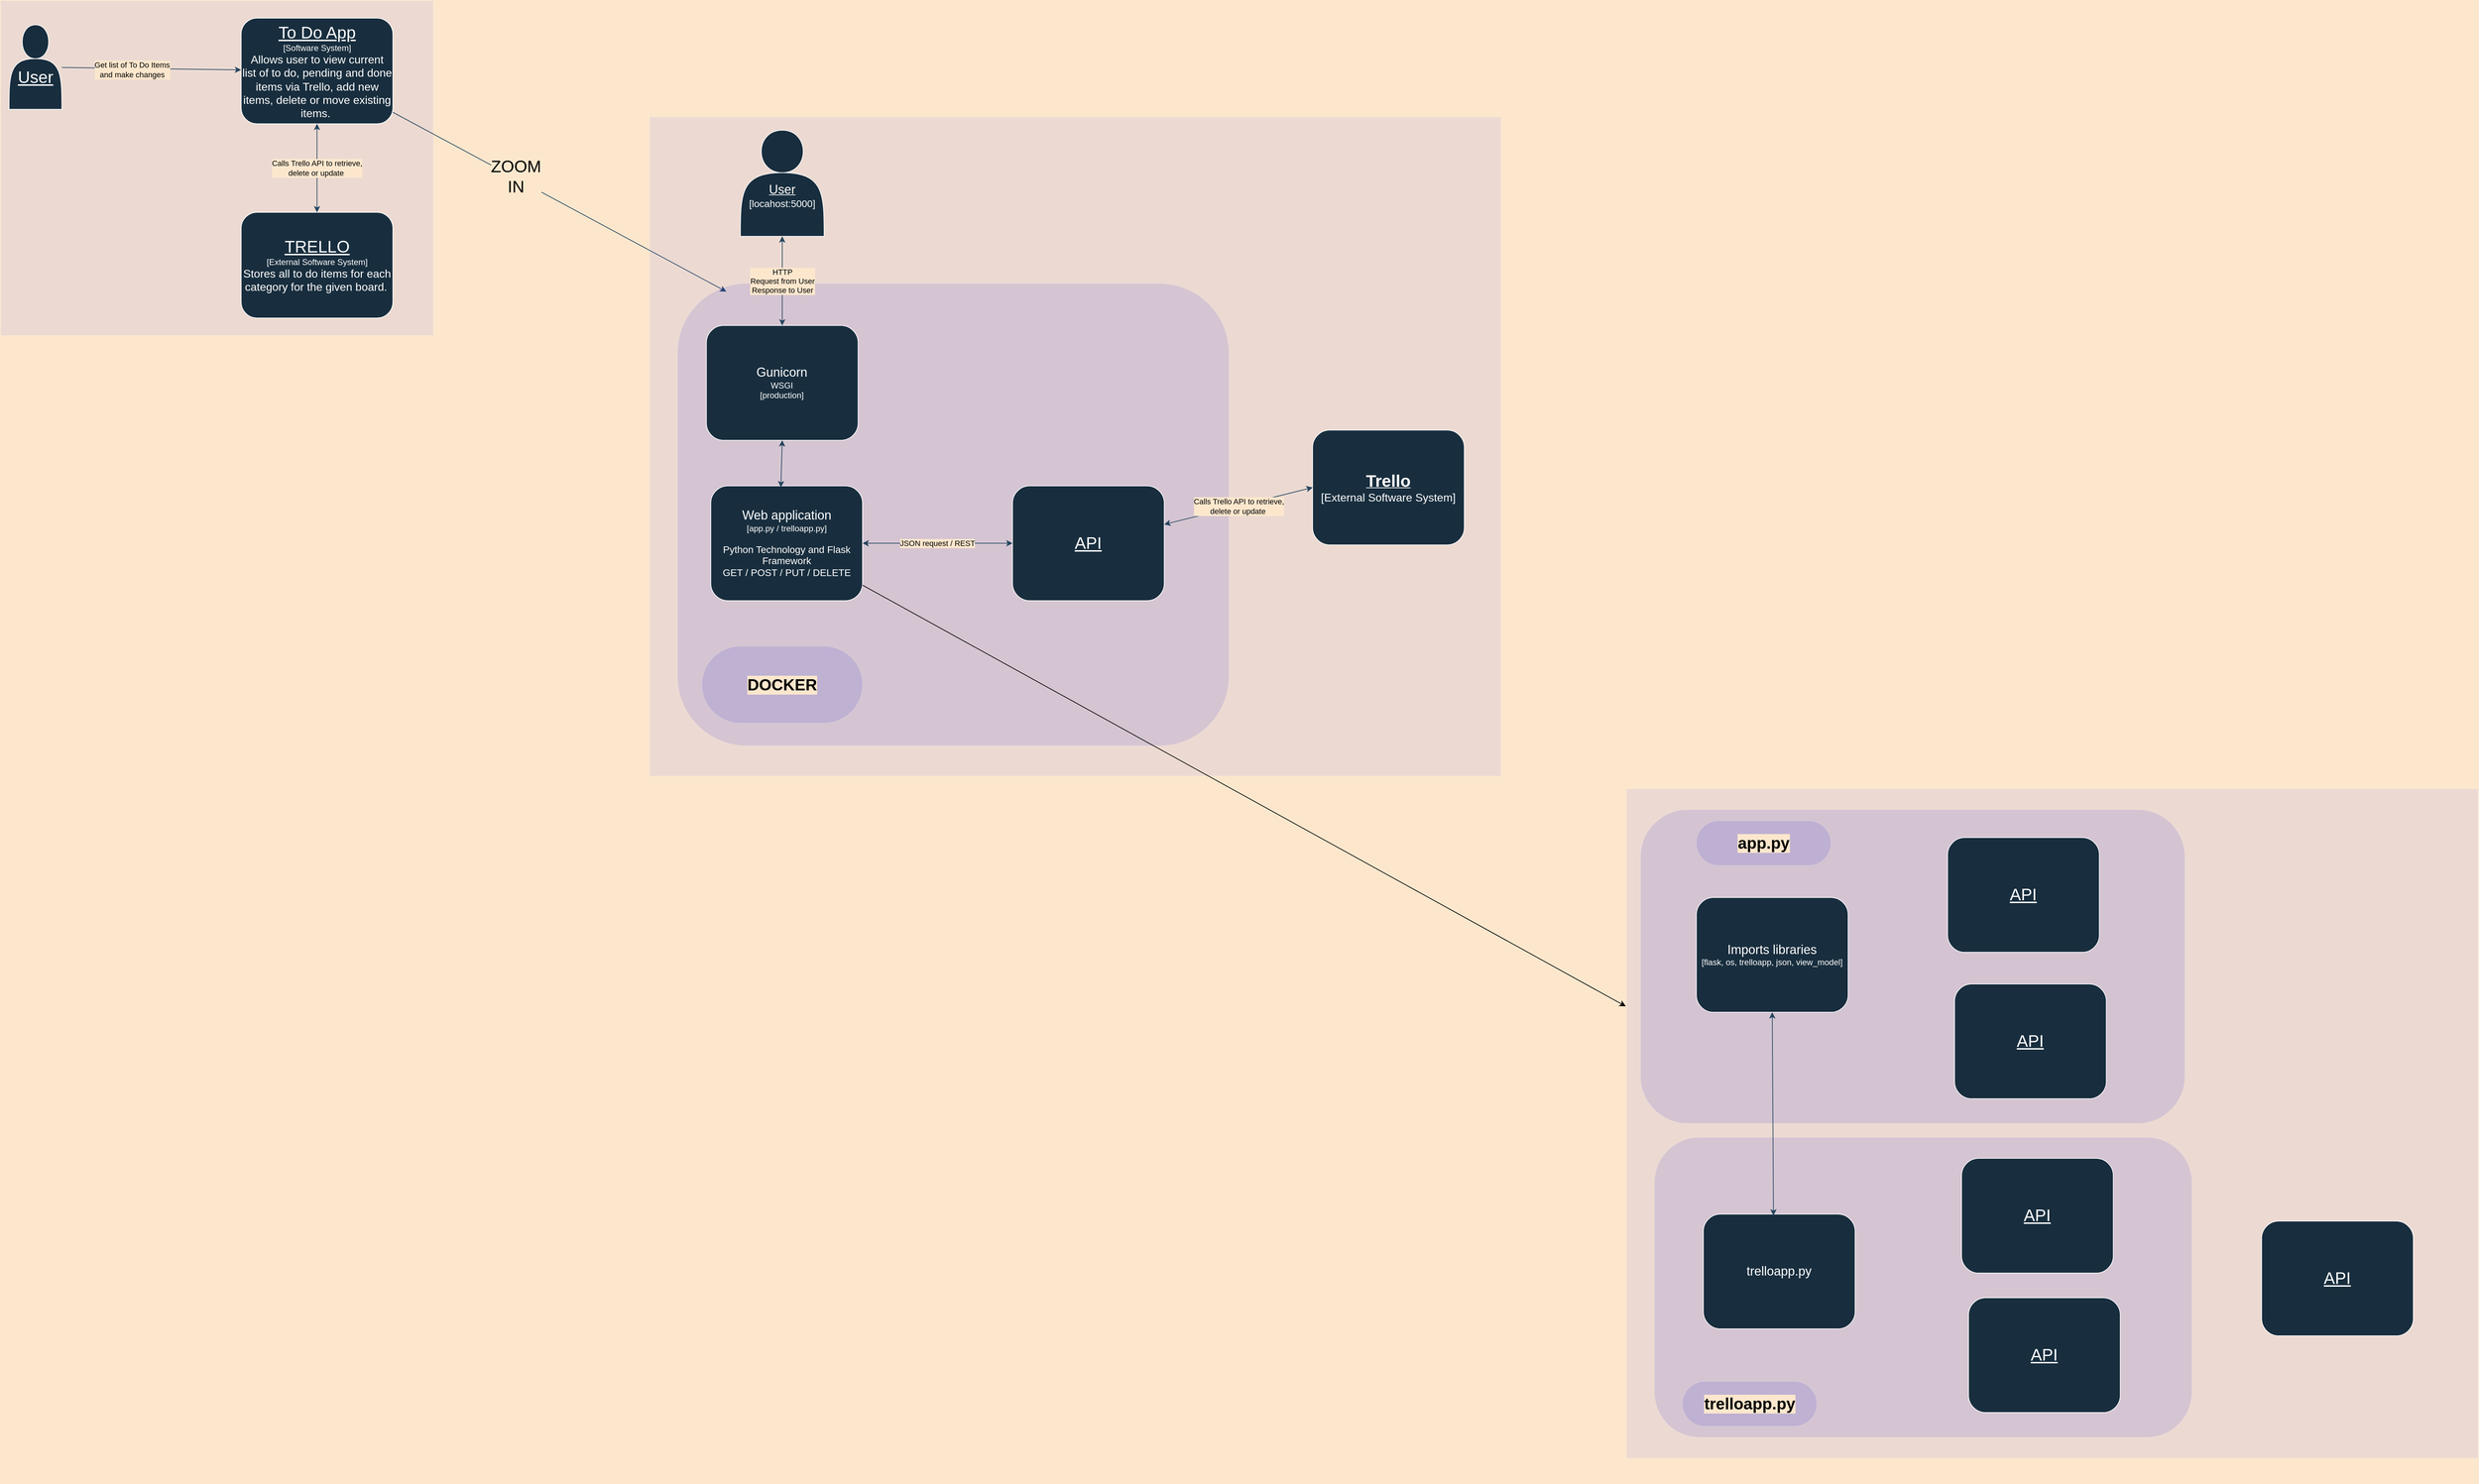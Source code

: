 <mxfile version="13.8.2" type="github">
  <diagram name="Page-1" id="6133507b-19e7-1e82-6fc7-422aa6c4b21f">
    <mxGraphModel dx="1643" dy="2995" grid="1" gridSize="10" guides="1" tooltips="1" connect="1" arrows="1" fold="1" page="1" pageScale="1" pageWidth="1100" pageHeight="850" background="#FCE7CD" math="0" shadow="0">
      <root>
        <mxCell id="0" />
        <mxCell id="1" parent="0" />
        <mxCell id="T8Wpe2ZxtMlLwS92TZOT-80" value="" style="group" parent="1" vertex="1" connectable="0">
          <mxGeometry x="2340" y="130" width="1270" height="956" as="geometry" />
        </mxCell>
        <mxCell id="T8Wpe2ZxtMlLwS92TZOT-81" value="" style="group" parent="T8Wpe2ZxtMlLwS92TZOT-80" vertex="1" connectable="0">
          <mxGeometry x="90" y="-40" width="1180" height="970" as="geometry" />
        </mxCell>
        <mxCell id="VyCpD4L54i-CCeLWorp6-8" value="" style="rounded=1;whiteSpace=wrap;html=1;labelBackgroundColor=#FCE7CD;strokeColor=#FFFFFF;gradientColor=none;fontColor=#FFFFFF;opacity=10;fillColor=#0000CC;" vertex="1" parent="T8Wpe2ZxtMlLwS92TZOT-81">
          <mxGeometry y="500" width="770" height="430" as="geometry" />
        </mxCell>
        <mxCell id="T8Wpe2ZxtMlLwS92TZOT-83" value="" style="rounded=0;whiteSpace=wrap;html=1;labelBackgroundColor=#FCE7CD;strokeColor=#FFFFFF;fontColor=#FFFFFF;opacity=10;fillColor=#6666FF;" parent="T8Wpe2ZxtMlLwS92TZOT-81" vertex="1">
          <mxGeometry x="-40" width="1220" height="960" as="geometry" />
        </mxCell>
        <mxCell id="T8Wpe2ZxtMlLwS92TZOT-82" value="" style="rounded=1;whiteSpace=wrap;html=1;labelBackgroundColor=#FCE7CD;strokeColor=#FFFFFF;gradientColor=none;fontColor=#FFFFFF;opacity=10;fillColor=#0000CC;" parent="T8Wpe2ZxtMlLwS92TZOT-81" vertex="1">
          <mxGeometry x="-20" y="30" width="780" height="450" as="geometry" />
        </mxCell>
        <mxCell id="T8Wpe2ZxtMlLwS92TZOT-85" value="&lt;font&gt;&lt;span style=&quot;font-size: 18px&quot;&gt;trelloapp.py&lt;/span&gt;&lt;br&gt;&lt;/font&gt;" style="whiteSpace=wrap;html=1;fillColor=#182E3E;strokeColor=#FFFFFF;fontColor=#FFFFFF;rounded=1;" parent="T8Wpe2ZxtMlLwS92TZOT-81" vertex="1">
          <mxGeometry x="69.999" y="610.004" width="217.421" height="164.543" as="geometry" />
        </mxCell>
        <mxCell id="T8Wpe2ZxtMlLwS92TZOT-87" value="&lt;font&gt;&lt;font style=&quot;font-size: 24px&quot;&gt;&lt;u&gt;API&lt;/u&gt;&lt;/font&gt;&lt;br&gt;&lt;/font&gt;" style="whiteSpace=wrap;html=1;fillColor=#182E3E;strokeColor=#FFFFFF;fontColor=#FFFFFF;rounded=1;" parent="T8Wpe2ZxtMlLwS92TZOT-81" vertex="1">
          <mxGeometry x="419.999" y="69.998" width="217.421" height="164.543" as="geometry" />
        </mxCell>
        <mxCell id="T8Wpe2ZxtMlLwS92TZOT-91" value="&lt;font&gt;&lt;span style=&quot;font-size: 18px&quot;&gt;Imports libraries&lt;br&gt;&lt;/span&gt;[flask, os, trelloapp, json, view_model]&lt;br&gt;&lt;/font&gt;" style="whiteSpace=wrap;html=1;fillColor=#182E3E;strokeColor=#FFFFFF;fontColor=#FFFFFF;rounded=1;" parent="T8Wpe2ZxtMlLwS92TZOT-81" vertex="1">
          <mxGeometry x="59.999" y="156.004" width="217.421" height="164.543" as="geometry" />
        </mxCell>
        <mxCell id="T8Wpe2ZxtMlLwS92TZOT-92" value="" style="endArrow=classic;startArrow=classic;html=1;strokeColor=#23445D;entryX=0.5;entryY=1;entryDx=0;entryDy=0;exitX=0.462;exitY=0.012;exitDx=0;exitDy=0;exitPerimeter=0;" parent="T8Wpe2ZxtMlLwS92TZOT-81" source="T8Wpe2ZxtMlLwS92TZOT-85" target="T8Wpe2ZxtMlLwS92TZOT-91" edge="1">
          <mxGeometry width="50" height="50" relative="1" as="geometry">
            <mxPoint x="279.999" y="576.184" as="sourcePoint" />
            <mxPoint x="280.0" y="439.998" as="targetPoint" />
          </mxGeometry>
        </mxCell>
        <mxCell id="VyCpD4L54i-CCeLWorp6-3" value="&lt;font&gt;&lt;font style=&quot;font-size: 24px&quot;&gt;&lt;u&gt;API&lt;/u&gt;&lt;/font&gt;&lt;br&gt;&lt;/font&gt;" style="whiteSpace=wrap;html=1;fillColor=#182E3E;strokeColor=#FFFFFF;fontColor=#FFFFFF;rounded=1;" vertex="1" parent="T8Wpe2ZxtMlLwS92TZOT-81">
          <mxGeometry x="869.999" y="619.998" width="217.421" height="164.543" as="geometry" />
        </mxCell>
        <mxCell id="VyCpD4L54i-CCeLWorp6-4" value="&lt;font&gt;&lt;font style=&quot;font-size: 24px&quot;&gt;&lt;u&gt;API&lt;/u&gt;&lt;/font&gt;&lt;br&gt;&lt;/font&gt;" style="whiteSpace=wrap;html=1;fillColor=#182E3E;strokeColor=#FFFFFF;fontColor=#FFFFFF;rounded=1;" vertex="1" parent="T8Wpe2ZxtMlLwS92TZOT-81">
          <mxGeometry x="429.999" y="279.998" width="217.421" height="164.543" as="geometry" />
        </mxCell>
        <mxCell id="VyCpD4L54i-CCeLWorp6-5" value="&lt;font&gt;&lt;font style=&quot;font-size: 24px&quot;&gt;&lt;u&gt;API&lt;/u&gt;&lt;/font&gt;&lt;br&gt;&lt;/font&gt;" style="whiteSpace=wrap;html=1;fillColor=#182E3E;strokeColor=#FFFFFF;fontColor=#FFFFFF;rounded=1;" vertex="1" parent="T8Wpe2ZxtMlLwS92TZOT-81">
          <mxGeometry x="439.999" y="529.998" width="217.421" height="164.543" as="geometry" />
        </mxCell>
        <mxCell id="VyCpD4L54i-CCeLWorp6-6" value="&lt;font&gt;&lt;font style=&quot;font-size: 24px&quot;&gt;&lt;u&gt;API&lt;/u&gt;&lt;/font&gt;&lt;br&gt;&lt;/font&gt;" style="whiteSpace=wrap;html=1;fillColor=#182E3E;strokeColor=#FFFFFF;fontColor=#FFFFFF;rounded=1;" vertex="1" parent="T8Wpe2ZxtMlLwS92TZOT-81">
          <mxGeometry x="449.999" y="729.998" width="217.421" height="164.543" as="geometry" />
        </mxCell>
        <mxCell id="VyCpD4L54i-CCeLWorp6-7" value="&lt;font style=&quot;font-size: 23px&quot; color=&quot;#000000&quot;&gt;&lt;b&gt;app.py&lt;/b&gt;&lt;/font&gt;" style="rounded=1;whiteSpace=wrap;html=1;labelBackgroundColor=#FCE7CD;strokeColor=#FFFFFF;fillColor=#0000CC;gradientColor=none;fontColor=#FFFFFF;opacity=10;arcSize=50;" vertex="1" parent="T8Wpe2ZxtMlLwS92TZOT-81">
          <mxGeometry x="60" y="46" width="192.58" height="64" as="geometry" />
        </mxCell>
        <mxCell id="VyCpD4L54i-CCeLWorp6-9" value="&lt;font style=&quot;font-size: 23px&quot; color=&quot;#000000&quot;&gt;&lt;b&gt;trelloapp.py&lt;/b&gt;&lt;/font&gt;" style="rounded=1;whiteSpace=wrap;html=1;labelBackgroundColor=#FCE7CD;strokeColor=#FFFFFF;fillColor=#0000CC;gradientColor=none;fontColor=#FFFFFF;opacity=10;arcSize=50;" vertex="1" parent="T8Wpe2ZxtMlLwS92TZOT-81">
          <mxGeometry x="40" y="850" width="192.58" height="64" as="geometry" />
        </mxCell>
        <mxCell id="T8Wpe2ZxtMlLwS92TZOT-49" value="" style="group" parent="1" vertex="1" connectable="0">
          <mxGeometry x="60" y="-1040" width="620" height="480" as="geometry" />
        </mxCell>
        <mxCell id="T8Wpe2ZxtMlLwS92TZOT-48" value="" style="rounded=0;whiteSpace=wrap;html=1;labelBackgroundColor=#FCE7CD;strokeColor=#FFFFFF;fontColor=#FFFFFF;opacity=10;fillColor=#6666FF;" parent="T8Wpe2ZxtMlLwS92TZOT-49" vertex="1">
          <mxGeometry width="620" height="480" as="geometry" />
        </mxCell>
        <mxCell id="T8Wpe2ZxtMlLwS92TZOT-47" value="" style="group" parent="T8Wpe2ZxtMlLwS92TZOT-49" vertex="1" connectable="0">
          <mxGeometry x="12" y="25" width="550" height="430" as="geometry" />
        </mxCell>
        <mxCell id="T8Wpe2ZxtMlLwS92TZOT-30" value="" style="group;labelBorderColor=none;labelBackgroundColor=none;glass=0;opacity=0;fontColor=#FFFFFF;rounded=1;" parent="T8Wpe2ZxtMlLwS92TZOT-47" vertex="1" connectable="0">
          <mxGeometry y="9.605" width="406.484" height="393.801" as="geometry" />
        </mxCell>
        <mxCell id="T8Wpe2ZxtMlLwS92TZOT-28" value="&lt;font&gt;&lt;br&gt;&lt;u style=&quot;font-size: 24px&quot;&gt;&lt;br&gt;User&lt;/u&gt;&lt;br&gt;&lt;br&gt;&lt;/font&gt;" style="shape=actor;whiteSpace=wrap;html=1;fillColor=#182E3E;strokeColor=#FFFFFF;fontColor=#FFFFFF;rounded=1;" parent="T8Wpe2ZxtMlLwS92TZOT-30" vertex="1">
          <mxGeometry width="75.625" height="121.169" as="geometry" />
        </mxCell>
        <mxCell id="T8Wpe2ZxtMlLwS92TZOT-26" value="&lt;font&gt;&lt;u style=&quot;font-size: 24px&quot;&gt;To Do App&lt;br&gt;&lt;/u&gt;[Software System]&lt;br&gt;&lt;font style=&quot;font-size: 16px&quot;&gt;Allows user to view current &lt;br&gt;list of to do, pending and done items via Trello, add new items, delete or move existing items.&amp;nbsp;&lt;/font&gt;&lt;br&gt;&lt;/font&gt;" style="whiteSpace=wrap;html=1;fillColor=#182E3E;strokeColor=#FFFFFF;fontColor=#FFFFFF;rounded=1;" parent="T8Wpe2ZxtMlLwS92TZOT-47" vertex="1">
          <mxGeometry x="332.579" width="217.421" height="151.462" as="geometry" />
        </mxCell>
        <mxCell id="T8Wpe2ZxtMlLwS92TZOT-29" value="&lt;font&gt;&lt;font style=&quot;font-size: 24px&quot;&gt;&lt;u&gt;TRELLO&lt;/u&gt;&lt;/font&gt;&lt;br&gt;&lt;u style=&quot;font-size: 12px&quot;&gt;[&lt;/u&gt;External&amp;nbsp;&lt;span style=&quot;font-size: 12px&quot;&gt;Software System&lt;/span&gt;&lt;u style=&quot;font-size: 12px&quot;&gt;]&lt;/u&gt;&lt;br&gt;&lt;font style=&quot;font-size: 16px&quot;&gt;Stores all to do items for each category for the given board.&lt;/font&gt;&lt;/font&gt;&lt;font style=&quot;font-size: 12px&quot;&gt;&amp;nbsp;&lt;br&gt;&lt;/font&gt;" style="whiteSpace=wrap;html=1;fillColor=#182E3E;strokeColor=#FFFFFF;fontColor=#FFFFFF;rounded=1;" parent="T8Wpe2ZxtMlLwS92TZOT-47" vertex="1">
          <mxGeometry x="332.579" y="278.538" width="217.421" height="151.462" as="geometry" />
        </mxCell>
        <mxCell id="T8Wpe2ZxtMlLwS92TZOT-35" value="Calls Trello API to retrieve, &lt;br&gt;delete or update&amp;nbsp;" style="endArrow=classic;startArrow=classic;html=1;strokeColor=#23445D;labelBackgroundColor=#FCE7CD;entryX=0.5;entryY=1;entryDx=0;entryDy=0;" parent="T8Wpe2ZxtMlLwS92TZOT-47" source="T8Wpe2ZxtMlLwS92TZOT-29" target="T8Wpe2ZxtMlLwS92TZOT-26" edge="1">
          <mxGeometry width="50" height="50" relative="1" as="geometry">
            <mxPoint x="441.589" y="288.147" as="sourcePoint" />
            <mxPoint x="219.355" y="151.462" as="targetPoint" />
          </mxGeometry>
        </mxCell>
        <mxCell id="T8Wpe2ZxtMlLwS92TZOT-31" value="" style="endArrow=classic;html=1;strokeColor=#23445D;labelBackgroundColor=#FCE7CD;" parent="T8Wpe2ZxtMlLwS92TZOT-47" source="T8Wpe2ZxtMlLwS92TZOT-28" target="T8Wpe2ZxtMlLwS92TZOT-26" edge="1">
          <mxGeometry width="50" height="50" relative="1" as="geometry">
            <mxPoint x="73.906" y="73.958" as="sourcePoint" />
            <mxPoint x="122.89" y="20.195" as="targetPoint" />
          </mxGeometry>
        </mxCell>
        <mxCell id="T8Wpe2ZxtMlLwS92TZOT-46" value="&lt;span style=&quot;&quot;&gt;&lt;span style=&quot;color: rgb(0 , 0 , 0)&quot;&gt;Get list of To Do Items&lt;/span&gt;&lt;br style=&quot;color: rgb(0 , 0 , 0)&quot;&gt;&lt;span style=&quot;color: rgb(0 , 0 , 0)&quot;&gt;and make changes&lt;/span&gt;&lt;/span&gt;" style="edgeLabel;html=1;align=center;verticalAlign=middle;resizable=0;points=[];fontColor=#FFFFFF;rounded=1;labelBackgroundColor=#FCE7CD;" parent="T8Wpe2ZxtMlLwS92TZOT-31" vertex="1" connectable="0">
          <mxGeometry x="-0.222" y="-2" relative="1" as="geometry">
            <mxPoint as="offset" />
          </mxGeometry>
        </mxCell>
        <mxCell id="T8Wpe2ZxtMlLwS92TZOT-94" value="" style="endArrow=classic;html=1;labelBackgroundColor=#FCE7CD;strokeColor=#23445D;entryX=0.09;entryY=0.265;entryDx=0;entryDy=0;entryPerimeter=0;" parent="T8Wpe2ZxtMlLwS92TZOT-49" target="T8Wpe2ZxtMlLwS92TZOT-59" edge="1">
          <mxGeometry width="50" height="50" relative="1" as="geometry">
            <mxPoint x="562" y="160" as="sourcePoint" />
            <mxPoint x="612" y="110" as="targetPoint" />
          </mxGeometry>
        </mxCell>
        <mxCell id="T8Wpe2ZxtMlLwS92TZOT-95" value="&lt;font style=&quot;font-size: 24px&quot; color=&quot;#000000&quot;&gt;ZOOM&lt;br&gt;IN&lt;br&gt;&lt;/font&gt;" style="edgeLabel;html=1;align=center;verticalAlign=middle;resizable=0;points=[];fontColor=#FFFFFF;labelBackgroundColor=#FCE7CD;" parent="T8Wpe2ZxtMlLwS92TZOT-94" vertex="1" connectable="0">
          <mxGeometry x="-0.265" y="3" relative="1" as="geometry">
            <mxPoint x="-1" as="offset" />
          </mxGeometry>
        </mxCell>
        <mxCell id="T8Wpe2ZxtMlLwS92TZOT-79" value="" style="group;labelBorderColor=none;" parent="1" vertex="1" connectable="0">
          <mxGeometry x="1030" y="-884.23" width="1180" height="956" as="geometry" />
        </mxCell>
        <mxCell id="T8Wpe2ZxtMlLwS92TZOT-50" value="" style="group" parent="T8Wpe2ZxtMlLwS92TZOT-79" vertex="1" connectable="0">
          <mxGeometry x="10" width="1180" height="956" as="geometry" />
        </mxCell>
        <mxCell id="T8Wpe2ZxtMlLwS92TZOT-69" value="" style="rounded=1;whiteSpace=wrap;html=1;labelBackgroundColor=#FCE7CD;strokeColor=#FFFFFF;gradientColor=none;fontColor=#FFFFFF;opacity=10;fillColor=#0000CC;" parent="T8Wpe2ZxtMlLwS92TZOT-50" vertex="1">
          <mxGeometry x="-10" y="249.862" width="790" height="662.682" as="geometry" />
        </mxCell>
        <mxCell id="T8Wpe2ZxtMlLwS92TZOT-59" value="" style="rounded=0;whiteSpace=wrap;html=1;labelBackgroundColor=#FCE7CD;strokeColor=#FFFFFF;fontColor=#FFFFFF;opacity=10;fillColor=#6666FF;" parent="T8Wpe2ZxtMlLwS92TZOT-50" vertex="1">
          <mxGeometry x="-50" y="10.862" width="1220" height="945.136" as="geometry" />
        </mxCell>
        <mxCell id="T8Wpe2ZxtMlLwS92TZOT-53" value="&lt;font&gt;&lt;br&gt;&lt;u&gt;&lt;br&gt;&lt;font style=&quot;font-size: 18px&quot;&gt;&lt;br&gt;User&lt;/font&gt;&lt;br&gt;&lt;/u&gt;&lt;font style=&quot;font-size: 14px&quot;&gt;[locahost:5000]&lt;/font&gt;&lt;br&gt;&lt;br&gt;&lt;/font&gt;" style="shape=actor;whiteSpace=wrap;html=1;fillColor=#182E3E;strokeColor=#FFFFFF;fontColor=#FFFFFF;rounded=1;" parent="T8Wpe2ZxtMlLwS92TZOT-50" vertex="1">
          <mxGeometry x="80" y="29.997" width="120" height="152.091" as="geometry" />
        </mxCell>
        <mxCell id="T8Wpe2ZxtMlLwS92TZOT-54" value="&lt;font&gt;&lt;font style=&quot;font-size: 18px&quot;&gt;Web application&lt;br&gt;&lt;/font&gt;[app.py / trelloapp.py]&lt;br&gt;&lt;br&gt;&lt;span style=&quot;font-size: 14px&quot;&gt;Python Technology and Flask Framework&lt;/span&gt;&lt;br&gt;&lt;span style=&quot;font-size: 14px&quot;&gt;GET / POST / PUT / DELETE&lt;/span&gt;&lt;br&gt;&lt;/font&gt;" style="whiteSpace=wrap;html=1;fillColor=#182E3E;strokeColor=#FFFFFF;fontColor=#FFFFFF;rounded=1;labelBorderColor=none;" parent="T8Wpe2ZxtMlLwS92TZOT-50" vertex="1">
          <mxGeometry x="37.579" y="540.004" width="217.421" height="164.543" as="geometry" />
        </mxCell>
        <mxCell id="T8Wpe2ZxtMlLwS92TZOT-56" value="JSON request / REST" style="endArrow=classic;startArrow=classic;html=1;strokeColor=#23445D;labelBackgroundColor=#FCE7CD;" parent="T8Wpe2ZxtMlLwS92TZOT-50" source="T8Wpe2ZxtMlLwS92TZOT-55" target="T8Wpe2ZxtMlLwS92TZOT-54" edge="1">
          <mxGeometry width="50" height="50" relative="1" as="geometry">
            <mxPoint x="433.589" y="313.032" as="sourcePoint" />
            <mxPoint x="211.355" y="164.543" as="targetPoint" />
          </mxGeometry>
        </mxCell>
        <mxCell id="T8Wpe2ZxtMlLwS92TZOT-55" value="&lt;font&gt;&lt;font style=&quot;font-size: 24px&quot;&gt;&lt;u&gt;API&lt;/u&gt;&lt;/font&gt;&lt;br&gt;&lt;/font&gt;" style="whiteSpace=wrap;html=1;fillColor=#182E3E;strokeColor=#FFFFFF;fontColor=#FFFFFF;rounded=1;" parent="T8Wpe2ZxtMlLwS92TZOT-50" vertex="1">
          <mxGeometry x="469.999" y="540.008" width="217.421" height="164.543" as="geometry" />
        </mxCell>
        <mxCell id="T8Wpe2ZxtMlLwS92TZOT-64" value="&lt;font&gt;&lt;b&gt;&lt;u&gt;&lt;font style=&quot;font-size: 24px&quot;&gt;Trello&lt;/font&gt;&lt;/u&gt;&lt;/b&gt;&lt;br&gt;&lt;font style=&quot;font-size: 16px&quot;&gt;[External Software System]&lt;/font&gt;&lt;br&gt;&lt;/font&gt;" style="whiteSpace=wrap;html=1;fillColor=#182E3E;strokeColor=#FFFFFF;fontColor=#FFFFFF;rounded=1;" parent="T8Wpe2ZxtMlLwS92TZOT-50" vertex="1">
          <mxGeometry x="899.999" y="460.0" width="217.421" height="164.543" as="geometry" />
        </mxCell>
        <mxCell id="T8Wpe2ZxtMlLwS92TZOT-66" value="Calls Trello API to retrieve, &lt;br&gt;delete or update&amp;nbsp;" style="endArrow=classic;startArrow=classic;html=1;strokeColor=#23445D;labelBackgroundColor=#FCE7CD;exitX=0;exitY=0.5;exitDx=0;exitDy=0;" parent="T8Wpe2ZxtMlLwS92TZOT-50" source="T8Wpe2ZxtMlLwS92TZOT-64" target="T8Wpe2ZxtMlLwS92TZOT-55" edge="1">
          <mxGeometry width="50" height="50" relative="1" as="geometry">
            <mxPoint x="920.579" y="320.727" as="sourcePoint" />
            <mxPoint x="680" y="320.728" as="targetPoint" />
          </mxGeometry>
        </mxCell>
        <mxCell id="T8Wpe2ZxtMlLwS92TZOT-70" value="&lt;font style=&quot;font-size: 23px&quot; color=&quot;#000000&quot;&gt;&lt;b&gt;DOCKER&lt;/b&gt;&lt;/font&gt;" style="rounded=1;whiteSpace=wrap;html=1;labelBackgroundColor=#FCE7CD;strokeColor=#FFFFFF;fillColor=#0000CC;gradientColor=none;fontColor=#FFFFFF;opacity=10;arcSize=50;" parent="T8Wpe2ZxtMlLwS92TZOT-50" vertex="1">
          <mxGeometry x="25" y="770" width="230" height="110" as="geometry" />
        </mxCell>
        <mxCell id="T8Wpe2ZxtMlLwS92TZOT-72" value="&lt;font&gt;&lt;span style=&quot;font-size: 18px&quot;&gt;Gunicorn&lt;br&gt;&lt;/span&gt;WSGI&lt;br&gt;[production]&lt;br&gt;&lt;/font&gt;" style="whiteSpace=wrap;html=1;fillColor=#182E3E;strokeColor=#FFFFFF;fontColor=#FFFFFF;rounded=1;" parent="T8Wpe2ZxtMlLwS92TZOT-50" vertex="1">
          <mxGeometry x="31.289" y="310.004" width="217.421" height="164.543" as="geometry" />
        </mxCell>
        <mxCell id="T8Wpe2ZxtMlLwS92TZOT-78" value="" style="endArrow=classic;startArrow=classic;html=1;strokeColor=#23445D;entryX=0.5;entryY=1;entryDx=0;entryDy=0;exitX=0.462;exitY=0.012;exitDx=0;exitDy=0;exitPerimeter=0;" parent="T8Wpe2ZxtMlLwS92TZOT-50" source="T8Wpe2ZxtMlLwS92TZOT-54" target="T8Wpe2ZxtMlLwS92TZOT-72" edge="1">
          <mxGeometry width="50" height="50" relative="1" as="geometry">
            <mxPoint x="279.999" y="576.184" as="sourcePoint" />
            <mxPoint x="280.0" y="439.998" as="targetPoint" />
          </mxGeometry>
        </mxCell>
        <mxCell id="T8Wpe2ZxtMlLwS92TZOT-77" value="&lt;span style=&quot;&quot;&gt;HTTP&lt;br&gt;Request from User&lt;br&gt;Response to User&lt;/span&gt;" style="endArrow=classic;startArrow=classic;html=1;strokeColor=#23445D;labelBackgroundColor=#FCE7CD;" parent="T8Wpe2ZxtMlLwS92TZOT-50" source="T8Wpe2ZxtMlLwS92TZOT-72" target="T8Wpe2ZxtMlLwS92TZOT-53" edge="1">
          <mxGeometry width="50" height="50" relative="1" as="geometry">
            <mxPoint x="160" y="260" as="sourcePoint" />
            <mxPoint x="210" y="210" as="targetPoint" />
          </mxGeometry>
        </mxCell>
        <mxCell id="VyCpD4L54i-CCeLWorp6-1" value="" style="endArrow=classic;html=1;entryX=-0.001;entryY=0.325;entryDx=0;entryDy=0;entryPerimeter=0;" edge="1" parent="1" source="T8Wpe2ZxtMlLwS92TZOT-54" target="T8Wpe2ZxtMlLwS92TZOT-83">
          <mxGeometry width="50" height="50" relative="1" as="geometry">
            <mxPoint x="1910" y="597" as="sourcePoint" />
            <mxPoint x="2370" y="490" as="targetPoint" />
          </mxGeometry>
        </mxCell>
      </root>
    </mxGraphModel>
  </diagram>
</mxfile>
